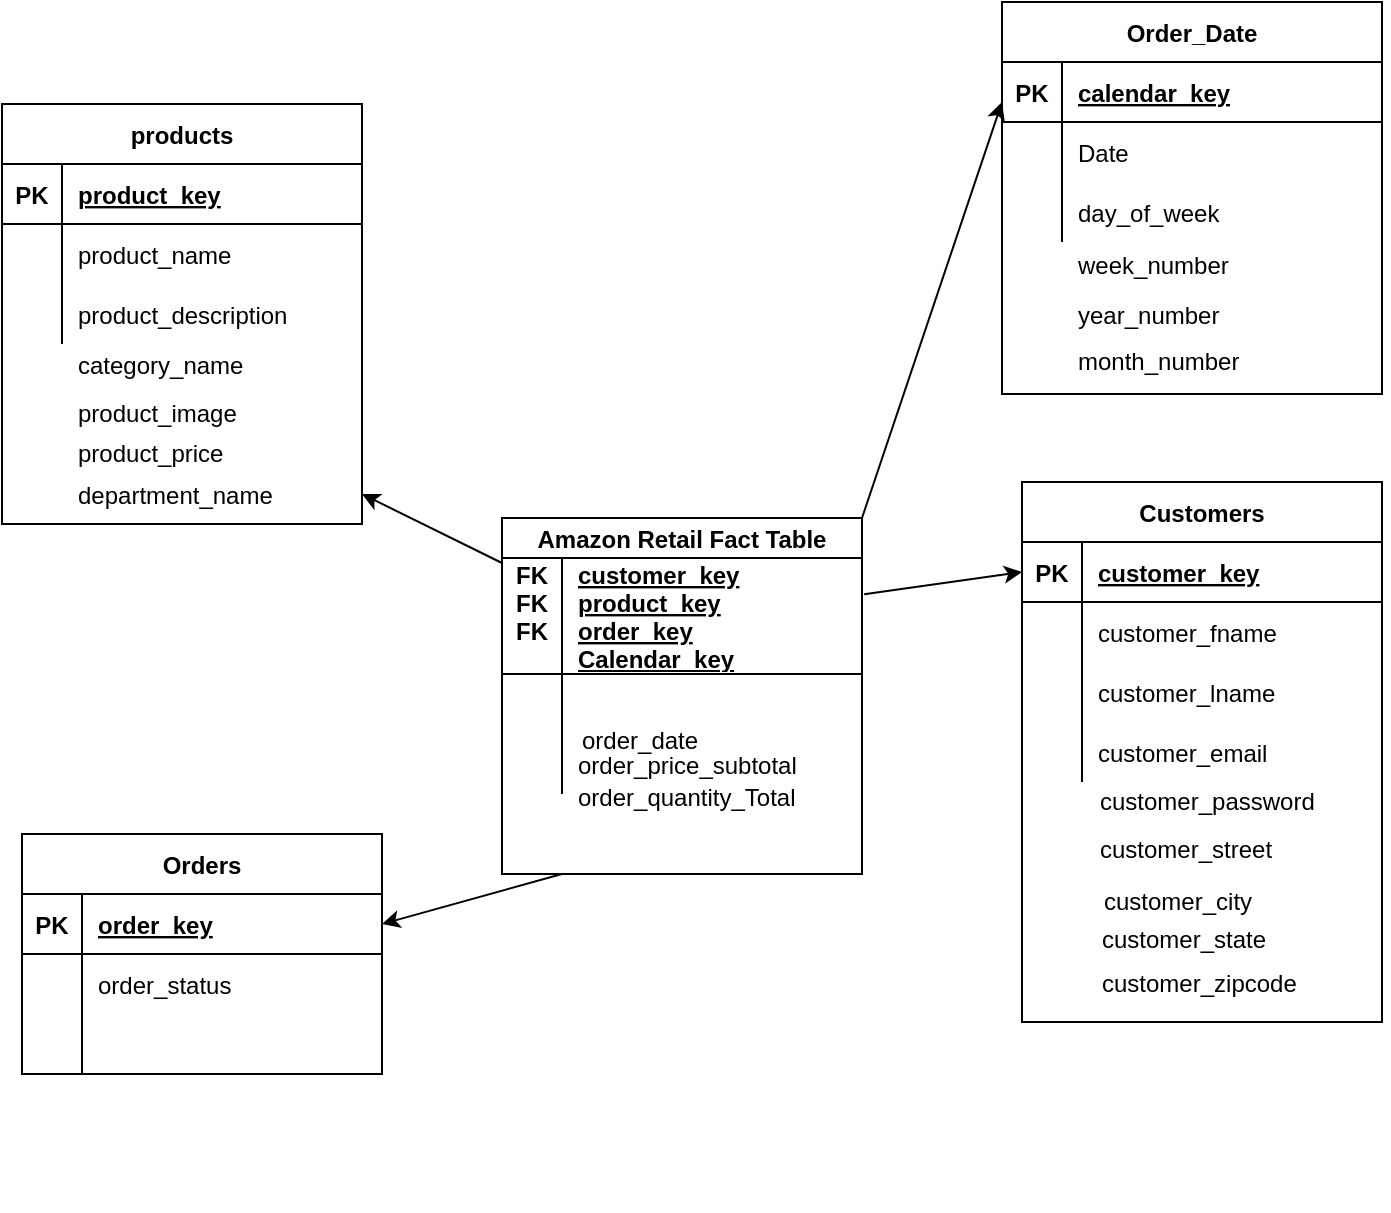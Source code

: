 <mxfile version="14.2.4" type="device"><diagram id="JXFpszAvmYNtmqjuwMRY" name="Page-1"><mxGraphModel dx="868" dy="450" grid="1" gridSize="10" guides="1" tooltips="1" connect="1" arrows="1" fold="1" page="1" pageScale="1" pageWidth="850" pageHeight="1100" math="0" shadow="0"><root><mxCell id="0"/><mxCell id="1" parent="0"/><mxCell id="bfK16iVuVoObQA6WNLLv-27" value="Customers" style="shape=table;startSize=30;container=1;collapsible=1;childLayout=tableLayout;fixedRows=1;rowLines=0;fontStyle=1;align=center;resizeLast=1;" parent="1" vertex="1"><mxGeometry x="590" y="294" width="180" height="270" as="geometry"/></mxCell><mxCell id="bfK16iVuVoObQA6WNLLv-28" value="" style="shape=partialRectangle;collapsible=0;dropTarget=0;pointerEvents=0;fillColor=none;top=0;left=0;bottom=1;right=0;points=[[0,0.5],[1,0.5]];portConstraint=eastwest;" parent="bfK16iVuVoObQA6WNLLv-27" vertex="1"><mxGeometry y="30" width="180" height="30" as="geometry"/></mxCell><mxCell id="bfK16iVuVoObQA6WNLLv-29" value="PK" style="shape=partialRectangle;connectable=0;fillColor=none;top=0;left=0;bottom=0;right=0;fontStyle=1;overflow=hidden;" parent="bfK16iVuVoObQA6WNLLv-28" vertex="1"><mxGeometry width="30" height="30" as="geometry"/></mxCell><mxCell id="bfK16iVuVoObQA6WNLLv-30" value="customer_key" style="shape=partialRectangle;connectable=0;fillColor=none;top=0;left=0;bottom=0;right=0;align=left;spacingLeft=6;fontStyle=5;overflow=hidden;" parent="bfK16iVuVoObQA6WNLLv-28" vertex="1"><mxGeometry x="30" width="150" height="30" as="geometry"/></mxCell><mxCell id="bfK16iVuVoObQA6WNLLv-31" value="" style="shape=partialRectangle;collapsible=0;dropTarget=0;pointerEvents=0;fillColor=none;top=0;left=0;bottom=0;right=0;points=[[0,0.5],[1,0.5]];portConstraint=eastwest;" parent="bfK16iVuVoObQA6WNLLv-27" vertex="1"><mxGeometry y="60" width="180" height="30" as="geometry"/></mxCell><mxCell id="bfK16iVuVoObQA6WNLLv-32" value="" style="shape=partialRectangle;connectable=0;fillColor=none;top=0;left=0;bottom=0;right=0;editable=1;overflow=hidden;" parent="bfK16iVuVoObQA6WNLLv-31" vertex="1"><mxGeometry width="30" height="30" as="geometry"/></mxCell><mxCell id="bfK16iVuVoObQA6WNLLv-33" value="customer_fname" style="shape=partialRectangle;connectable=0;fillColor=none;top=0;left=0;bottom=0;right=0;align=left;spacingLeft=6;overflow=hidden;" parent="bfK16iVuVoObQA6WNLLv-31" vertex="1"><mxGeometry x="30" width="150" height="30" as="geometry"/></mxCell><mxCell id="bfK16iVuVoObQA6WNLLv-34" value="" style="shape=partialRectangle;collapsible=0;dropTarget=0;pointerEvents=0;fillColor=none;top=0;left=0;bottom=0;right=0;points=[[0,0.5],[1,0.5]];portConstraint=eastwest;" parent="bfK16iVuVoObQA6WNLLv-27" vertex="1"><mxGeometry y="90" width="180" height="30" as="geometry"/></mxCell><mxCell id="bfK16iVuVoObQA6WNLLv-35" value="" style="shape=partialRectangle;connectable=0;fillColor=none;top=0;left=0;bottom=0;right=0;editable=1;overflow=hidden;" parent="bfK16iVuVoObQA6WNLLv-34" vertex="1"><mxGeometry width="30" height="30" as="geometry"/></mxCell><mxCell id="bfK16iVuVoObQA6WNLLv-36" value="customer_lname" style="shape=partialRectangle;connectable=0;fillColor=none;top=0;left=0;bottom=0;right=0;align=left;spacingLeft=6;overflow=hidden;" parent="bfK16iVuVoObQA6WNLLv-34" vertex="1"><mxGeometry x="30" width="150" height="30" as="geometry"/></mxCell><mxCell id="bfK16iVuVoObQA6WNLLv-37" value="" style="shape=partialRectangle;collapsible=0;dropTarget=0;pointerEvents=0;fillColor=none;top=0;left=0;bottom=0;right=0;points=[[0,0.5],[1,0.5]];portConstraint=eastwest;" parent="bfK16iVuVoObQA6WNLLv-27" vertex="1"><mxGeometry y="120" width="180" height="30" as="geometry"/></mxCell><mxCell id="bfK16iVuVoObQA6WNLLv-38" value="" style="shape=partialRectangle;connectable=0;fillColor=none;top=0;left=0;bottom=0;right=0;editable=1;overflow=hidden;" parent="bfK16iVuVoObQA6WNLLv-37" vertex="1"><mxGeometry width="30" height="30" as="geometry"/></mxCell><mxCell id="bfK16iVuVoObQA6WNLLv-39" value="customer_email" style="shape=partialRectangle;connectable=0;fillColor=none;top=0;left=0;bottom=0;right=0;align=left;spacingLeft=6;overflow=hidden;" parent="bfK16iVuVoObQA6WNLLv-37" vertex="1"><mxGeometry x="30" width="150" height="30" as="geometry"/></mxCell><mxCell id="bfK16iVuVoObQA6WNLLv-40" value="customer_password" style="shape=partialRectangle;connectable=0;fillColor=none;top=0;left=0;bottom=0;right=0;align=left;spacingLeft=6;overflow=hidden;" parent="1" vertex="1"><mxGeometry x="621" y="438" width="150" height="30" as="geometry"/></mxCell><mxCell id="bfK16iVuVoObQA6WNLLv-41" value="customer_street" style="shape=partialRectangle;connectable=0;fillColor=none;top=0;left=0;bottom=0;right=0;align=left;spacingLeft=6;overflow=hidden;" parent="1" vertex="1"><mxGeometry x="621" y="462" width="150" height="30" as="geometry"/></mxCell><mxCell id="bfK16iVuVoObQA6WNLLv-42" value="customer_city" style="shape=partialRectangle;connectable=0;fillColor=none;top=0;left=0;bottom=0;right=0;align=left;spacingLeft=6;overflow=hidden;" parent="1" vertex="1"><mxGeometry x="623" y="488" width="150" height="30" as="geometry"/></mxCell><mxCell id="bfK16iVuVoObQA6WNLLv-43" value="customer_state" style="shape=partialRectangle;connectable=0;fillColor=none;top=0;left=0;bottom=0;right=0;align=left;spacingLeft=6;overflow=hidden;" parent="1" vertex="1"><mxGeometry x="622" y="507" width="150" height="30" as="geometry"/></mxCell><mxCell id="bfK16iVuVoObQA6WNLLv-44" value="customer_zipcode" style="shape=partialRectangle;connectable=0;fillColor=none;top=0;left=0;bottom=0;right=0;align=left;spacingLeft=6;overflow=hidden;" parent="1" vertex="1"><mxGeometry x="622" y="529" width="150" height="30" as="geometry"/></mxCell><mxCell id="bfK16iVuVoObQA6WNLLv-71" value="" style="shape=partialRectangle;collapsible=0;dropTarget=0;pointerEvents=0;fillColor=none;top=0;left=0;bottom=0;right=0;points=[[0,0.5],[1,0.5]];portConstraint=eastwest;" parent="1" vertex="1"><mxGeometry x="370" y="628" width="180" height="30" as="geometry"/></mxCell><mxCell id="bfK16iVuVoObQA6WNLLv-72" value="" style="shape=partialRectangle;connectable=0;fillColor=none;top=0;left=0;bottom=0;right=0;editable=1;overflow=hidden;" parent="bfK16iVuVoObQA6WNLLv-71" vertex="1"><mxGeometry width="30" height="30" as="geometry"/></mxCell><mxCell id="bfK16iVuVoObQA6WNLLv-75" value="products" style="shape=table;startSize=30;container=1;collapsible=1;childLayout=tableLayout;fixedRows=1;rowLines=0;fontStyle=1;align=center;resizeLast=1;" parent="1" vertex="1"><mxGeometry x="80" y="105" width="180" height="210" as="geometry"/></mxCell><mxCell id="bfK16iVuVoObQA6WNLLv-76" value="" style="shape=partialRectangle;collapsible=0;dropTarget=0;pointerEvents=0;fillColor=none;top=0;left=0;bottom=1;right=0;points=[[0,0.5],[1,0.5]];portConstraint=eastwest;" parent="bfK16iVuVoObQA6WNLLv-75" vertex="1"><mxGeometry y="30" width="180" height="30" as="geometry"/></mxCell><mxCell id="bfK16iVuVoObQA6WNLLv-77" value="PK" style="shape=partialRectangle;connectable=0;fillColor=none;top=0;left=0;bottom=0;right=0;fontStyle=1;overflow=hidden;" parent="bfK16iVuVoObQA6WNLLv-76" vertex="1"><mxGeometry width="30" height="30" as="geometry"/></mxCell><mxCell id="bfK16iVuVoObQA6WNLLv-78" value="product_key" style="shape=partialRectangle;connectable=0;fillColor=none;top=0;left=0;bottom=0;right=0;align=left;spacingLeft=6;fontStyle=5;overflow=hidden;" parent="bfK16iVuVoObQA6WNLLv-76" vertex="1"><mxGeometry x="30" width="150" height="30" as="geometry"/></mxCell><mxCell id="bfK16iVuVoObQA6WNLLv-82" value="" style="shape=partialRectangle;collapsible=0;dropTarget=0;pointerEvents=0;fillColor=none;top=0;left=0;bottom=0;right=0;points=[[0,0.5],[1,0.5]];portConstraint=eastwest;" parent="bfK16iVuVoObQA6WNLLv-75" vertex="1"><mxGeometry y="60" width="180" height="30" as="geometry"/></mxCell><mxCell id="bfK16iVuVoObQA6WNLLv-83" value="" style="shape=partialRectangle;connectable=0;fillColor=none;top=0;left=0;bottom=0;right=0;editable=1;overflow=hidden;" parent="bfK16iVuVoObQA6WNLLv-82" vertex="1"><mxGeometry width="30" height="30" as="geometry"/></mxCell><mxCell id="bfK16iVuVoObQA6WNLLv-84" value="product_name" style="shape=partialRectangle;connectable=0;fillColor=none;top=0;left=0;bottom=0;right=0;align=left;spacingLeft=6;overflow=hidden;" parent="bfK16iVuVoObQA6WNLLv-82" vertex="1"><mxGeometry x="30" width="150" height="30" as="geometry"/></mxCell><mxCell id="bfK16iVuVoObQA6WNLLv-85" value="" style="shape=partialRectangle;collapsible=0;dropTarget=0;pointerEvents=0;fillColor=none;top=0;left=0;bottom=0;right=0;points=[[0,0.5],[1,0.5]];portConstraint=eastwest;" parent="bfK16iVuVoObQA6WNLLv-75" vertex="1"><mxGeometry y="90" width="180" height="30" as="geometry"/></mxCell><mxCell id="bfK16iVuVoObQA6WNLLv-86" value="" style="shape=partialRectangle;connectable=0;fillColor=none;top=0;left=0;bottom=0;right=0;editable=1;overflow=hidden;" parent="bfK16iVuVoObQA6WNLLv-85" vertex="1"><mxGeometry width="30" height="30" as="geometry"/></mxCell><mxCell id="bfK16iVuVoObQA6WNLLv-87" value="product_description" style="shape=partialRectangle;connectable=0;fillColor=none;top=0;left=0;bottom=0;right=0;align=left;spacingLeft=6;overflow=hidden;" parent="bfK16iVuVoObQA6WNLLv-85" vertex="1"><mxGeometry x="30" width="150" height="30" as="geometry"/></mxCell><mxCell id="bfK16iVuVoObQA6WNLLv-88" value="" style="shape=partialRectangle;collapsible=0;dropTarget=0;pointerEvents=0;fillColor=none;top=0;left=0;bottom=0;right=0;points=[[0,0.5],[1,0.5]];portConstraint=eastwest;" parent="1" vertex="1"><mxGeometry x="570" y="214" width="180" height="30" as="geometry"/></mxCell><mxCell id="bfK16iVuVoObQA6WNLLv-89" value="" style="shape=partialRectangle;connectable=0;fillColor=none;top=0;left=0;bottom=0;right=0;editable=1;overflow=hidden;" parent="bfK16iVuVoObQA6WNLLv-88" vertex="1"><mxGeometry width="30" height="30" as="geometry"/></mxCell><mxCell id="bfK16iVuVoObQA6WNLLv-91" value="" style="shape=partialRectangle;collapsible=0;dropTarget=0;pointerEvents=0;fillColor=none;top=0;left=0;bottom=0;right=0;points=[[0,0.5],[1,0.5]];portConstraint=eastwest;" parent="1" vertex="1"><mxGeometry x="570" y="210" width="180" height="30" as="geometry"/></mxCell><mxCell id="bfK16iVuVoObQA6WNLLv-92" value="" style="shape=partialRectangle;connectable=0;fillColor=none;top=0;left=0;bottom=0;right=0;editable=1;overflow=hidden;" parent="bfK16iVuVoObQA6WNLLv-91" vertex="1"><mxGeometry x="-4" y="-49" width="30" height="30" as="geometry"/></mxCell><mxCell id="bfK16iVuVoObQA6WNLLv-94" value="Amazon Retail Fact Table" style="shape=table;startSize=20;container=1;collapsible=1;childLayout=tableLayout;fixedRows=1;rowLines=0;fontStyle=1;align=center;resizeLast=1;" parent="1" vertex="1"><mxGeometry x="330" y="312" width="180" height="178" as="geometry"/></mxCell><mxCell id="bfK16iVuVoObQA6WNLLv-95" value="" style="shape=partialRectangle;collapsible=0;dropTarget=0;pointerEvents=0;fillColor=none;top=0;left=0;bottom=1;right=0;points=[[0,0.5],[1,0.5]];portConstraint=eastwest;" parent="bfK16iVuVoObQA6WNLLv-94" vertex="1"><mxGeometry y="20" width="180" height="58" as="geometry"/></mxCell><mxCell id="bfK16iVuVoObQA6WNLLv-96" value="FK&#10;FK&#10;FK&#10;" style="shape=partialRectangle;connectable=0;fillColor=none;top=0;left=0;bottom=0;right=0;fontStyle=1;overflow=hidden;" parent="bfK16iVuVoObQA6WNLLv-95" vertex="1"><mxGeometry width="30" height="58" as="geometry"/></mxCell><mxCell id="bfK16iVuVoObQA6WNLLv-97" value="customer_key&#10;product_key&#10;order_key&#10;Calendar_key&#10;&#10;&#10;" style="shape=partialRectangle;connectable=0;fillColor=none;top=0;left=0;bottom=0;right=0;align=left;spacingLeft=6;fontStyle=5;overflow=hidden;" parent="bfK16iVuVoObQA6WNLLv-95" vertex="1"><mxGeometry x="30" width="150" height="58" as="geometry"/></mxCell><mxCell id="bfK16iVuVoObQA6WNLLv-98" value="" style="shape=partialRectangle;collapsible=0;dropTarget=0;pointerEvents=0;fillColor=none;top=0;left=0;bottom=0;right=0;points=[[0,0.5],[1,0.5]];portConstraint=eastwest;" parent="bfK16iVuVoObQA6WNLLv-94" vertex="1"><mxGeometry y="78" width="180" height="30" as="geometry"/></mxCell><mxCell id="bfK16iVuVoObQA6WNLLv-99" value="" style="shape=partialRectangle;connectable=0;fillColor=none;top=0;left=0;bottom=0;right=0;editable=1;overflow=hidden;" parent="bfK16iVuVoObQA6WNLLv-98" vertex="1"><mxGeometry width="30" height="30" as="geometry"/></mxCell><mxCell id="bfK16iVuVoObQA6WNLLv-100" value="" style="shape=partialRectangle;connectable=0;fillColor=none;top=0;left=0;bottom=0;right=0;align=left;spacingLeft=6;overflow=hidden;" parent="bfK16iVuVoObQA6WNLLv-98" vertex="1"><mxGeometry x="30" width="150" height="30" as="geometry"/></mxCell><mxCell id="bfK16iVuVoObQA6WNLLv-101" value="" style="shape=partialRectangle;collapsible=0;dropTarget=0;pointerEvents=0;fillColor=none;top=0;left=0;bottom=0;right=0;points=[[0,0.5],[1,0.5]];portConstraint=eastwest;" parent="bfK16iVuVoObQA6WNLLv-94" vertex="1"><mxGeometry y="108" width="180" height="30" as="geometry"/></mxCell><mxCell id="bfK16iVuVoObQA6WNLLv-102" value="" style="shape=partialRectangle;connectable=0;fillColor=none;top=0;left=0;bottom=0;right=0;editable=1;overflow=hidden;" parent="bfK16iVuVoObQA6WNLLv-101" vertex="1"><mxGeometry width="30" height="30" as="geometry"/></mxCell><mxCell id="bfK16iVuVoObQA6WNLLv-103" value="order_price_subtotal" style="shape=partialRectangle;connectable=0;fillColor=none;top=0;left=0;bottom=0;right=0;align=left;spacingLeft=6;overflow=hidden;" parent="bfK16iVuVoObQA6WNLLv-101" vertex="1"><mxGeometry x="30" width="150" height="30" as="geometry"/></mxCell><mxCell id="bfK16iVuVoObQA6WNLLv-122" value="" style="endArrow=classic;html=1;exitX=1.006;exitY=0.312;exitDx=0;exitDy=0;exitPerimeter=0;entryX=0;entryY=0.5;entryDx=0;entryDy=0;" parent="1" source="bfK16iVuVoObQA6WNLLv-95" target="bfK16iVuVoObQA6WNLLv-28" edge="1"><mxGeometry width="50" height="50" relative="1" as="geometry"><mxPoint x="400" y="360" as="sourcePoint"/><mxPoint x="450" y="310" as="targetPoint"/></mxGeometry></mxCell><mxCell id="bfK16iVuVoObQA6WNLLv-128" value="" style="endArrow=classic;html=1;exitX=0;exitY=0.043;exitDx=0;exitDy=0;exitPerimeter=0;" parent="1" source="bfK16iVuVoObQA6WNLLv-95" edge="1"><mxGeometry width="50" height="50" relative="1" as="geometry"><mxPoint x="400" y="250" as="sourcePoint"/><mxPoint x="260" y="300" as="targetPoint"/></mxGeometry></mxCell><mxCell id="omYX0OqljlwtQghEoEau-1" value="order_quantity_Total" style="shape=partialRectangle;connectable=0;fillColor=none;top=0;left=0;bottom=0;right=0;align=left;spacingLeft=6;overflow=hidden;" parent="1" vertex="1"><mxGeometry x="360" y="436" width="129" height="30" as="geometry"/></mxCell><mxCell id="omYX0OqljlwtQghEoEau-2" value="" style="shape=partialRectangle;collapsible=0;dropTarget=0;pointerEvents=0;fillColor=none;top=0;left=0;bottom=0;right=0;points=[[0,0.5],[1,0.5]];portConstraint=eastwest;" parent="1" vertex="1"><mxGeometry x="569" y="233" width="180" height="30" as="geometry"/></mxCell><mxCell id="omYX0OqljlwtQghEoEau-3" value="" style="shape=partialRectangle;connectable=0;fillColor=none;top=0;left=0;bottom=0;right=0;editable=1;overflow=hidden;" parent="omYX0OqljlwtQghEoEau-2" vertex="1"><mxGeometry width="30" height="30" as="geometry"/></mxCell><mxCell id="bfK16iVuVoObQA6WNLLv-90" value="product_price" style="shape=partialRectangle;connectable=0;fillColor=none;top=0;left=0;bottom=0;right=0;align=left;spacingLeft=6;overflow=hidden;" parent="1" vertex="1"><mxGeometry x="110" y="264" width="150" height="30" as="geometry"/></mxCell><mxCell id="bfK16iVuVoObQA6WNLLv-93" value="product_image" style="shape=partialRectangle;connectable=0;fillColor=none;top=0;left=0;bottom=0;right=0;align=left;spacingLeft=6;overflow=hidden;" parent="1" vertex="1"><mxGeometry x="110" y="244" width="150" height="30" as="geometry"/></mxCell><mxCell id="omYX0OqljlwtQghEoEau-4" value="category_name" style="shape=partialRectangle;connectable=0;fillColor=none;top=0;left=0;bottom=0;right=0;align=left;spacingLeft=6;overflow=hidden;" parent="1" vertex="1"><mxGeometry x="110" y="220" width="150" height="30" as="geometry"/></mxCell><mxCell id="omYX0OqljlwtQghEoEau-5" value="department_name" style="shape=partialRectangle;connectable=0;fillColor=none;top=0;left=0;bottom=0;right=0;align=left;spacingLeft=6;overflow=hidden;" parent="1" vertex="1"><mxGeometry x="110" y="285" width="150" height="30" as="geometry"/></mxCell><mxCell id="omYX0OqljlwtQghEoEau-6" value="Order_Date" style="shape=table;startSize=30;container=1;collapsible=1;childLayout=tableLayout;fixedRows=1;rowLines=0;fontStyle=1;align=center;resizeLast=1;" parent="1" vertex="1"><mxGeometry x="580" y="54" width="190" height="196" as="geometry"/></mxCell><mxCell id="omYX0OqljlwtQghEoEau-7" value="" style="shape=partialRectangle;collapsible=0;dropTarget=0;pointerEvents=0;fillColor=none;top=0;left=0;bottom=1;right=0;points=[[0,0.5],[1,0.5]];portConstraint=eastwest;" parent="omYX0OqljlwtQghEoEau-6" vertex="1"><mxGeometry y="30" width="190" height="30" as="geometry"/></mxCell><mxCell id="omYX0OqljlwtQghEoEau-8" value="PK" style="shape=partialRectangle;connectable=0;fillColor=none;top=0;left=0;bottom=0;right=0;fontStyle=1;overflow=hidden;" parent="omYX0OqljlwtQghEoEau-7" vertex="1"><mxGeometry width="30" height="30" as="geometry"/></mxCell><mxCell id="omYX0OqljlwtQghEoEau-9" value="calendar_key" style="shape=partialRectangle;connectable=0;fillColor=none;top=0;left=0;bottom=0;right=0;align=left;spacingLeft=6;fontStyle=5;overflow=hidden;" parent="omYX0OqljlwtQghEoEau-7" vertex="1"><mxGeometry x="30" width="160" height="30" as="geometry"/></mxCell><mxCell id="omYX0OqljlwtQghEoEau-10" value="" style="shape=partialRectangle;collapsible=0;dropTarget=0;pointerEvents=0;fillColor=none;top=0;left=0;bottom=0;right=0;points=[[0,0.5],[1,0.5]];portConstraint=eastwest;" parent="omYX0OqljlwtQghEoEau-6" vertex="1"><mxGeometry y="60" width="190" height="30" as="geometry"/></mxCell><mxCell id="omYX0OqljlwtQghEoEau-11" value="" style="shape=partialRectangle;connectable=0;fillColor=none;top=0;left=0;bottom=0;right=0;editable=1;overflow=hidden;" parent="omYX0OqljlwtQghEoEau-10" vertex="1"><mxGeometry width="30" height="30" as="geometry"/></mxCell><mxCell id="omYX0OqljlwtQghEoEau-12" value="Date" style="shape=partialRectangle;connectable=0;fillColor=none;top=0;left=0;bottom=0;right=0;align=left;spacingLeft=6;overflow=hidden;" parent="omYX0OqljlwtQghEoEau-10" vertex="1"><mxGeometry x="30" width="160" height="30" as="geometry"/></mxCell><mxCell id="omYX0OqljlwtQghEoEau-13" value="" style="shape=partialRectangle;collapsible=0;dropTarget=0;pointerEvents=0;fillColor=none;top=0;left=0;bottom=0;right=0;points=[[0,0.5],[1,0.5]];portConstraint=eastwest;" parent="omYX0OqljlwtQghEoEau-6" vertex="1"><mxGeometry y="90" width="190" height="30" as="geometry"/></mxCell><mxCell id="omYX0OqljlwtQghEoEau-14" value="" style="shape=partialRectangle;connectable=0;fillColor=none;top=0;left=0;bottom=0;right=0;editable=1;overflow=hidden;" parent="omYX0OqljlwtQghEoEau-13" vertex="1"><mxGeometry width="30" height="30" as="geometry"/></mxCell><mxCell id="omYX0OqljlwtQghEoEau-15" value="day_of_week" style="shape=partialRectangle;connectable=0;fillColor=none;top=0;left=0;bottom=0;right=0;align=left;spacingLeft=6;overflow=hidden;" parent="omYX0OqljlwtQghEoEau-13" vertex="1"><mxGeometry x="30" width="160" height="30" as="geometry"/></mxCell><mxCell id="omYX0OqljlwtQghEoEau-16" value="" style="shape=partialRectangle;collapsible=0;dropTarget=0;pointerEvents=0;fillColor=none;top=0;left=0;bottom=0;right=0;points=[[0,0.5],[1,0.5]];portConstraint=eastwest;" parent="1" vertex="1"><mxGeometry x="580" y="170" width="190" height="30" as="geometry"/></mxCell><mxCell id="omYX0OqljlwtQghEoEau-17" value="" style="shape=partialRectangle;connectable=0;fillColor=none;top=0;left=0;bottom=0;right=0;editable=1;overflow=hidden;" parent="omYX0OqljlwtQghEoEau-16" vertex="1"><mxGeometry width="30" height="30" as="geometry"/></mxCell><mxCell id="omYX0OqljlwtQghEoEau-18" value="week_number" style="shape=partialRectangle;connectable=0;fillColor=none;top=0;left=0;bottom=0;right=0;align=left;spacingLeft=6;overflow=hidden;" parent="omYX0OqljlwtQghEoEau-16" vertex="1"><mxGeometry x="30" width="160" height="30" as="geometry"/></mxCell><mxCell id="omYX0OqljlwtQghEoEau-19" value="" style="endArrow=classic;html=1;exitX=1;exitY=0;exitDx=0;exitDy=0;entryX=0;entryY=0.667;entryDx=0;entryDy=0;entryPerimeter=0;" parent="1" source="bfK16iVuVoObQA6WNLLv-94" target="omYX0OqljlwtQghEoEau-7" edge="1"><mxGeometry width="50" height="50" relative="1" as="geometry"><mxPoint x="430" y="270" as="sourcePoint"/><mxPoint x="480" y="220" as="targetPoint"/></mxGeometry></mxCell><mxCell id="omYX0OqljlwtQghEoEau-20" value="month_number" style="shape=partialRectangle;connectable=0;fillColor=none;top=0;left=0;bottom=0;right=0;align=left;spacingLeft=6;overflow=hidden;" parent="1" vertex="1"><mxGeometry x="610" y="218" width="160" height="30" as="geometry"/></mxCell><mxCell id="omYX0OqljlwtQghEoEau-21" value="year_number" style="shape=partialRectangle;connectable=0;fillColor=none;top=0;left=0;bottom=0;right=0;align=left;spacingLeft=6;overflow=hidden;" parent="1" vertex="1"><mxGeometry x="610" y="195" width="160" height="30" as="geometry"/></mxCell><mxCell id="omYX0OqljlwtQghEoEau-22" value="order_date" style="shape=partialRectangle;connectable=0;fillColor=none;top=0;left=0;bottom=0;right=0;align=left;spacingLeft=6;overflow=hidden;" parent="1" vertex="1"><mxGeometry x="362" y="410" width="150" height="25" as="geometry"/></mxCell><mxCell id="OK_RoFrCmXP9SaL0QOwz-13" value="Orders" style="shape=table;startSize=30;container=1;collapsible=1;childLayout=tableLayout;fixedRows=1;rowLines=0;fontStyle=1;align=center;resizeLast=1;" parent="1" vertex="1"><mxGeometry x="90" y="470" width="180" height="120" as="geometry"/></mxCell><mxCell id="OK_RoFrCmXP9SaL0QOwz-14" value="" style="shape=partialRectangle;collapsible=0;dropTarget=0;pointerEvents=0;fillColor=none;top=0;left=0;bottom=1;right=0;points=[[0,0.5],[1,0.5]];portConstraint=eastwest;" parent="OK_RoFrCmXP9SaL0QOwz-13" vertex="1"><mxGeometry y="30" width="180" height="30" as="geometry"/></mxCell><mxCell id="OK_RoFrCmXP9SaL0QOwz-15" value="PK" style="shape=partialRectangle;connectable=0;fillColor=none;top=0;left=0;bottom=0;right=0;fontStyle=1;overflow=hidden;" parent="OK_RoFrCmXP9SaL0QOwz-14" vertex="1"><mxGeometry width="30" height="30" as="geometry"/></mxCell><mxCell id="OK_RoFrCmXP9SaL0QOwz-16" value="order_key" style="shape=partialRectangle;connectable=0;fillColor=none;top=0;left=0;bottom=0;right=0;align=left;spacingLeft=6;fontStyle=5;overflow=hidden;" parent="OK_RoFrCmXP9SaL0QOwz-14" vertex="1"><mxGeometry x="30" width="150" height="30" as="geometry"/></mxCell><mxCell id="OK_RoFrCmXP9SaL0QOwz-17" value="" style="shape=partialRectangle;collapsible=0;dropTarget=0;pointerEvents=0;fillColor=none;top=0;left=0;bottom=0;right=0;points=[[0,0.5],[1,0.5]];portConstraint=eastwest;" parent="OK_RoFrCmXP9SaL0QOwz-13" vertex="1"><mxGeometry y="60" width="180" height="30" as="geometry"/></mxCell><mxCell id="OK_RoFrCmXP9SaL0QOwz-18" value="" style="shape=partialRectangle;connectable=0;fillColor=none;top=0;left=0;bottom=0;right=0;editable=1;overflow=hidden;" parent="OK_RoFrCmXP9SaL0QOwz-17" vertex="1"><mxGeometry width="30" height="30" as="geometry"/></mxCell><mxCell id="OK_RoFrCmXP9SaL0QOwz-19" value="order_status" style="shape=partialRectangle;connectable=0;fillColor=none;top=0;left=0;bottom=0;right=0;align=left;spacingLeft=6;overflow=hidden;" parent="OK_RoFrCmXP9SaL0QOwz-17" vertex="1"><mxGeometry x="30" width="150" height="30" as="geometry"/></mxCell><mxCell id="OK_RoFrCmXP9SaL0QOwz-20" value="" style="shape=partialRectangle;collapsible=0;dropTarget=0;pointerEvents=0;fillColor=none;top=0;left=0;bottom=0;right=0;points=[[0,0.5],[1,0.5]];portConstraint=eastwest;" parent="OK_RoFrCmXP9SaL0QOwz-13" vertex="1"><mxGeometry y="90" width="180" height="30" as="geometry"/></mxCell><mxCell id="OK_RoFrCmXP9SaL0QOwz-21" value="" style="shape=partialRectangle;connectable=0;fillColor=none;top=0;left=0;bottom=0;right=0;editable=1;overflow=hidden;" parent="OK_RoFrCmXP9SaL0QOwz-20" vertex="1"><mxGeometry width="30" height="30" as="geometry"/></mxCell><mxCell id="OK_RoFrCmXP9SaL0QOwz-22" value="" style="shape=partialRectangle;connectable=0;fillColor=none;top=0;left=0;bottom=0;right=0;align=left;spacingLeft=6;overflow=hidden;" parent="OK_RoFrCmXP9SaL0QOwz-20" vertex="1"><mxGeometry x="30" width="150" height="30" as="geometry"/></mxCell><mxCell id="OK_RoFrCmXP9SaL0QOwz-26" value="" style="endArrow=classic;html=1;entryX=1;entryY=0.5;entryDx=0;entryDy=0;" parent="1" target="OK_RoFrCmXP9SaL0QOwz-14" edge="1"><mxGeometry width="50" height="50" relative="1" as="geometry"><mxPoint x="360" y="490" as="sourcePoint"/><mxPoint x="450" y="490" as="targetPoint"/></mxGeometry></mxCell></root></mxGraphModel></diagram></mxfile>